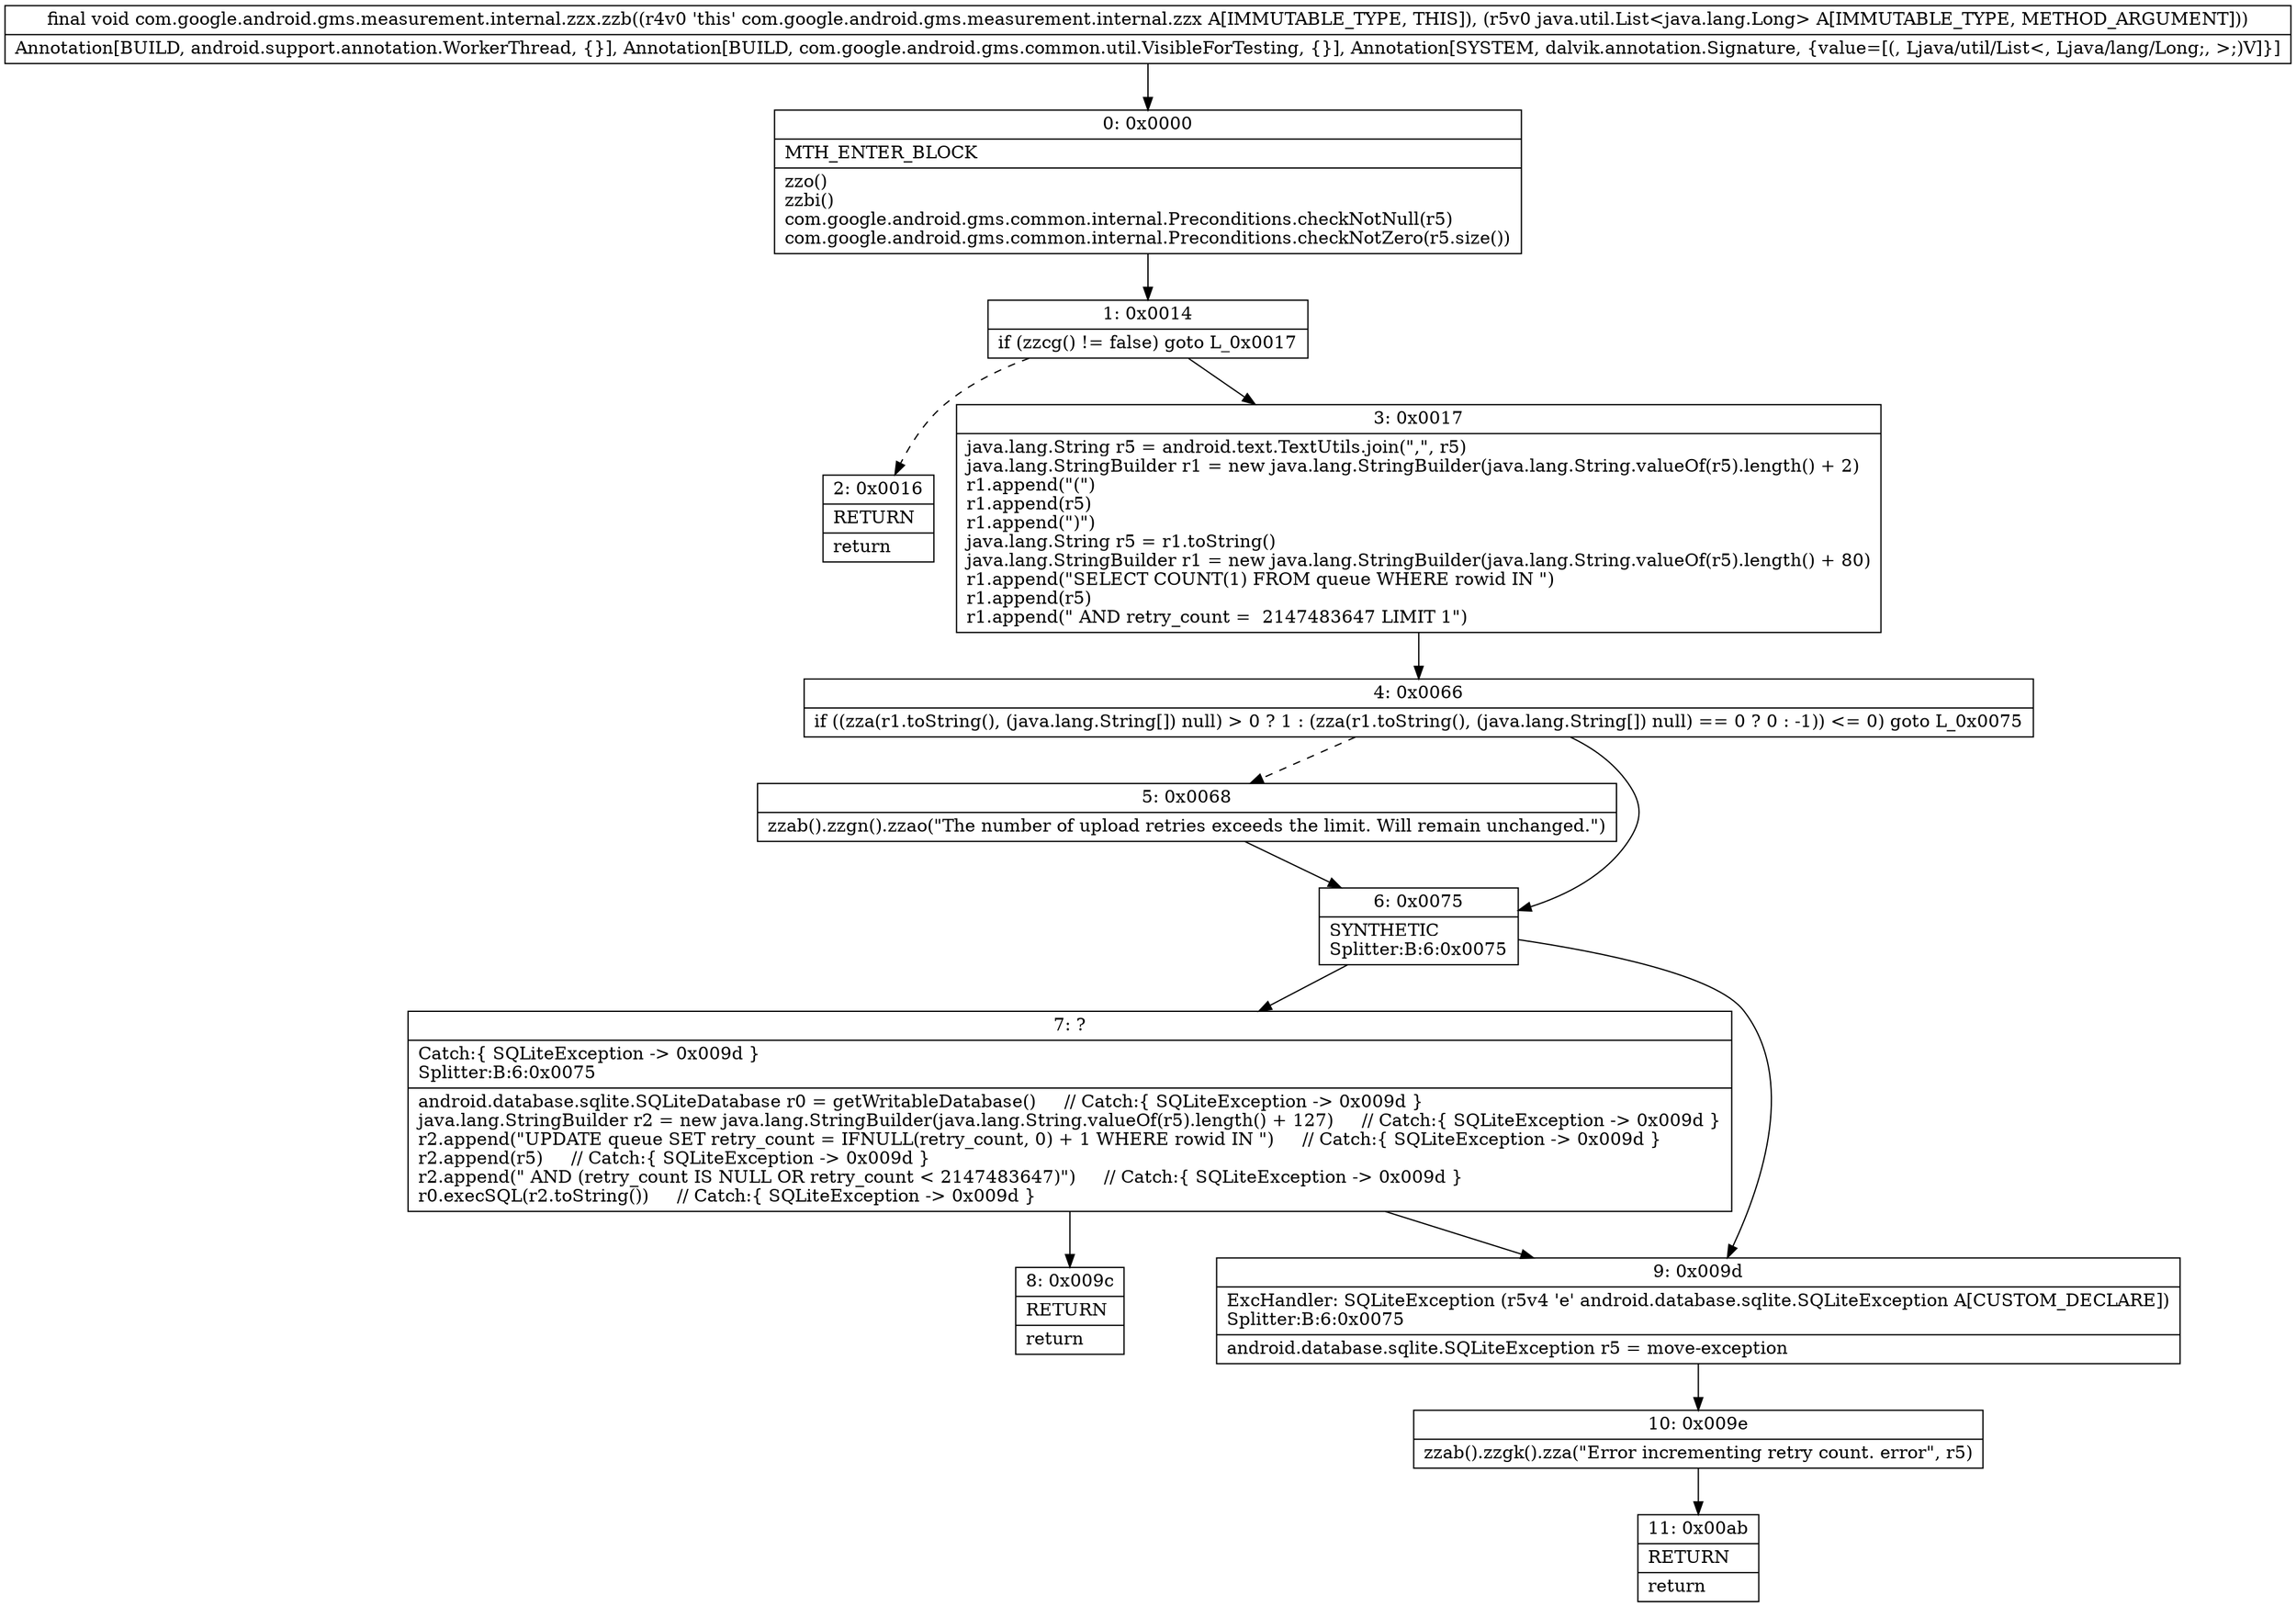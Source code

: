 digraph "CFG forcom.google.android.gms.measurement.internal.zzx.zzb(Ljava\/util\/List;)V" {
Node_0 [shape=record,label="{0\:\ 0x0000|MTH_ENTER_BLOCK\l|zzo()\lzzbi()\lcom.google.android.gms.common.internal.Preconditions.checkNotNull(r5)\lcom.google.android.gms.common.internal.Preconditions.checkNotZero(r5.size())\l}"];
Node_1 [shape=record,label="{1\:\ 0x0014|if (zzcg() != false) goto L_0x0017\l}"];
Node_2 [shape=record,label="{2\:\ 0x0016|RETURN\l|return\l}"];
Node_3 [shape=record,label="{3\:\ 0x0017|java.lang.String r5 = android.text.TextUtils.join(\",\", r5)\ljava.lang.StringBuilder r1 = new java.lang.StringBuilder(java.lang.String.valueOf(r5).length() + 2)\lr1.append(\"(\")\lr1.append(r5)\lr1.append(\")\")\ljava.lang.String r5 = r1.toString()\ljava.lang.StringBuilder r1 = new java.lang.StringBuilder(java.lang.String.valueOf(r5).length() + 80)\lr1.append(\"SELECT COUNT(1) FROM queue WHERE rowid IN \")\lr1.append(r5)\lr1.append(\" AND retry_count =  2147483647 LIMIT 1\")\l}"];
Node_4 [shape=record,label="{4\:\ 0x0066|if ((zza(r1.toString(), (java.lang.String[]) null) \> 0 ? 1 : (zza(r1.toString(), (java.lang.String[]) null) == 0 ? 0 : \-1)) \<= 0) goto L_0x0075\l}"];
Node_5 [shape=record,label="{5\:\ 0x0068|zzab().zzgn().zzao(\"The number of upload retries exceeds the limit. Will remain unchanged.\")\l}"];
Node_6 [shape=record,label="{6\:\ 0x0075|SYNTHETIC\lSplitter:B:6:0x0075\l}"];
Node_7 [shape=record,label="{7\:\ ?|Catch:\{ SQLiteException \-\> 0x009d \}\lSplitter:B:6:0x0075\l|android.database.sqlite.SQLiteDatabase r0 = getWritableDatabase()     \/\/ Catch:\{ SQLiteException \-\> 0x009d \}\ljava.lang.StringBuilder r2 = new java.lang.StringBuilder(java.lang.String.valueOf(r5).length() + 127)     \/\/ Catch:\{ SQLiteException \-\> 0x009d \}\lr2.append(\"UPDATE queue SET retry_count = IFNULL(retry_count, 0) + 1 WHERE rowid IN \")     \/\/ Catch:\{ SQLiteException \-\> 0x009d \}\lr2.append(r5)     \/\/ Catch:\{ SQLiteException \-\> 0x009d \}\lr2.append(\" AND (retry_count IS NULL OR retry_count \< 2147483647)\")     \/\/ Catch:\{ SQLiteException \-\> 0x009d \}\lr0.execSQL(r2.toString())     \/\/ Catch:\{ SQLiteException \-\> 0x009d \}\l}"];
Node_8 [shape=record,label="{8\:\ 0x009c|RETURN\l|return\l}"];
Node_9 [shape=record,label="{9\:\ 0x009d|ExcHandler: SQLiteException (r5v4 'e' android.database.sqlite.SQLiteException A[CUSTOM_DECLARE])\lSplitter:B:6:0x0075\l|android.database.sqlite.SQLiteException r5 = move\-exception\l}"];
Node_10 [shape=record,label="{10\:\ 0x009e|zzab().zzgk().zza(\"Error incrementing retry count. error\", r5)\l}"];
Node_11 [shape=record,label="{11\:\ 0x00ab|RETURN\l|return\l}"];
MethodNode[shape=record,label="{final void com.google.android.gms.measurement.internal.zzx.zzb((r4v0 'this' com.google.android.gms.measurement.internal.zzx A[IMMUTABLE_TYPE, THIS]), (r5v0 java.util.List\<java.lang.Long\> A[IMMUTABLE_TYPE, METHOD_ARGUMENT]))  | Annotation[BUILD, android.support.annotation.WorkerThread, \{\}], Annotation[BUILD, com.google.android.gms.common.util.VisibleForTesting, \{\}], Annotation[SYSTEM, dalvik.annotation.Signature, \{value=[(, Ljava\/util\/List\<, Ljava\/lang\/Long;, \>;)V]\}]\l}"];
MethodNode -> Node_0;
Node_0 -> Node_1;
Node_1 -> Node_2[style=dashed];
Node_1 -> Node_3;
Node_3 -> Node_4;
Node_4 -> Node_5[style=dashed];
Node_4 -> Node_6;
Node_5 -> Node_6;
Node_6 -> Node_7;
Node_6 -> Node_9;
Node_7 -> Node_8;
Node_7 -> Node_9;
Node_9 -> Node_10;
Node_10 -> Node_11;
}

